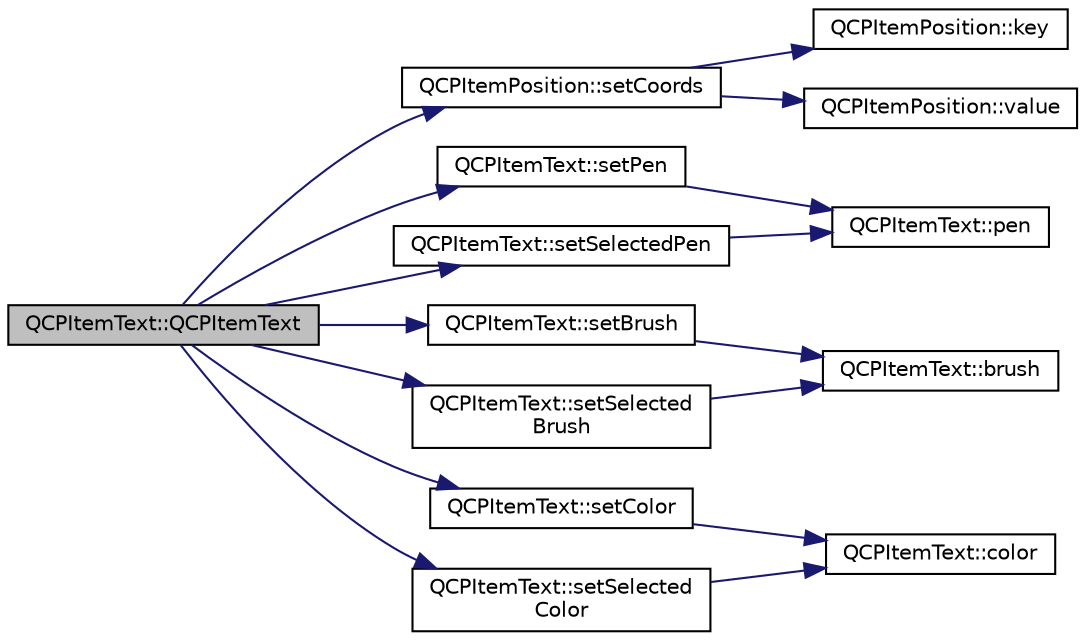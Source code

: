 digraph "QCPItemText::QCPItemText"
{
  edge [fontname="Helvetica",fontsize="10",labelfontname="Helvetica",labelfontsize="10"];
  node [fontname="Helvetica",fontsize="10",shape=record];
  rankdir="LR";
  Node0 [label="QCPItemText::QCPItemText",height=0.2,width=0.4,color="black", fillcolor="grey75", style="filled", fontcolor="black"];
  Node0 -> Node1 [color="midnightblue",fontsize="10",style="solid",fontname="Helvetica"];
  Node1 [label="QCPItemPosition::setCoords",height=0.2,width=0.4,color="black", fillcolor="white", style="filled",URL="$class_q_c_p_item_position.html#aa988ba4e87ab684c9021017dcaba945f"];
  Node1 -> Node2 [color="midnightblue",fontsize="10",style="solid",fontname="Helvetica"];
  Node2 [label="QCPItemPosition::key",height=0.2,width=0.4,color="black", fillcolor="white", style="filled",URL="$class_q_c_p_item_position.html#a6fc519f1b73722a8d0cff7d4d647407e"];
  Node1 -> Node3 [color="midnightblue",fontsize="10",style="solid",fontname="Helvetica"];
  Node3 [label="QCPItemPosition::value",height=0.2,width=0.4,color="black", fillcolor="white", style="filled",URL="$class_q_c_p_item_position.html#acfcf86f840a7366a4299bff593d5d636"];
  Node0 -> Node4 [color="midnightblue",fontsize="10",style="solid",fontname="Helvetica"];
  Node4 [label="QCPItemText::setPen",height=0.2,width=0.4,color="black", fillcolor="white", style="filled",URL="$class_q_c_p_item_text.html#a9b9ec6eea0eb0603977ff84d4c78d0a3"];
  Node4 -> Node5 [color="midnightblue",fontsize="10",style="solid",fontname="Helvetica"];
  Node5 [label="QCPItemText::pen",height=0.2,width=0.4,color="black", fillcolor="white", style="filled",URL="$class_q_c_p_item_text.html#a7039d313069547682f28688448333979"];
  Node0 -> Node6 [color="midnightblue",fontsize="10",style="solid",fontname="Helvetica"];
  Node6 [label="QCPItemText::setSelectedPen",height=0.2,width=0.4,color="black", fillcolor="white", style="filled",URL="$class_q_c_p_item_text.html#a291febe586f0da3f1c392e77bef4aa20"];
  Node6 -> Node5 [color="midnightblue",fontsize="10",style="solid",fontname="Helvetica"];
  Node0 -> Node7 [color="midnightblue",fontsize="10",style="solid",fontname="Helvetica"];
  Node7 [label="QCPItemText::setBrush",height=0.2,width=0.4,color="black", fillcolor="white", style="filled",URL="$class_q_c_p_item_text.html#a1c7e131516df2ed8d941ef31240ded8e"];
  Node7 -> Node8 [color="midnightblue",fontsize="10",style="solid",fontname="Helvetica"];
  Node8 [label="QCPItemText::brush",height=0.2,width=0.4,color="black", fillcolor="white", style="filled",URL="$class_q_c_p_item_text.html#a2600b9b419f17e2e2381f5ed8267da62"];
  Node0 -> Node9 [color="midnightblue",fontsize="10",style="solid",fontname="Helvetica"];
  Node9 [label="QCPItemText::setSelected\lBrush",height=0.2,width=0.4,color="black", fillcolor="white", style="filled",URL="$class_q_c_p_item_text.html#a6b8377eeb2af75eb9528422671ac16cb"];
  Node9 -> Node8 [color="midnightblue",fontsize="10",style="solid",fontname="Helvetica"];
  Node0 -> Node10 [color="midnightblue",fontsize="10",style="solid",fontname="Helvetica"];
  Node10 [label="QCPItemText::setColor",height=0.2,width=0.4,color="black", fillcolor="white", style="filled",URL="$class_q_c_p_item_text.html#aa51efc0841fe52da9eaf8aff6fc8a8b2"];
  Node10 -> Node11 [color="midnightblue",fontsize="10",style="solid",fontname="Helvetica"];
  Node11 [label="QCPItemText::color",height=0.2,width=0.4,color="black", fillcolor="white", style="filled",URL="$class_q_c_p_item_text.html#a071ec7567ae4deae2262a5b861df7d54"];
  Node0 -> Node12 [color="midnightblue",fontsize="10",style="solid",fontname="Helvetica"];
  Node12 [label="QCPItemText::setSelected\lColor",height=0.2,width=0.4,color="black", fillcolor="white", style="filled",URL="$class_q_c_p_item_text.html#ae7ba0bdb75c897b028388e45bfd435fa"];
  Node12 -> Node11 [color="midnightblue",fontsize="10",style="solid",fontname="Helvetica"];
}
